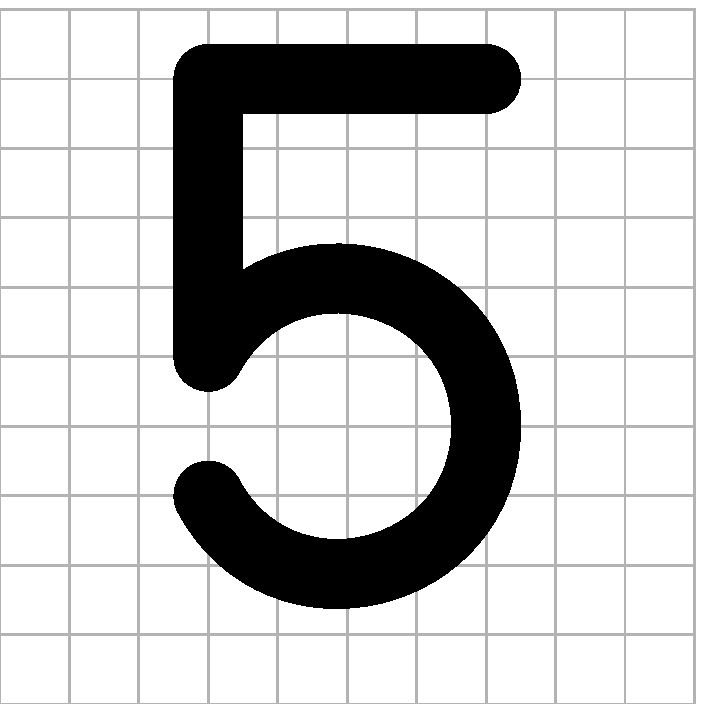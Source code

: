 
u:=25;                    % 25 = 25bp = 25 PostScript points = 30/72 in
wi:=10;                   % width  in units u   
he:=10;                    % height in units u
height:=he*u;              % height
width:=wi*u;		%width
graisse := 25;

beginfig(5)
pickup pencircle scaled 1;

  for i=0 upto he:
    draw (0, i*u)--(width, i*u) withcolor .7white;
  endfor
  for j=0 upto wi:
    draw (j*u, 0)--(j*u, height) withcolor .7white;
  endfor

pickup pencircle scaled graisse;

draw (7u,9u)--(3u,9u) -- (3u,5u) .. (7u,4u) ..  (3u,3u) ;

%draw (5u,5u) .. (7u,7u) .. (7u,8u) {up} .. (3u,8u) {down} .. (7u,2u);


endfig
end
